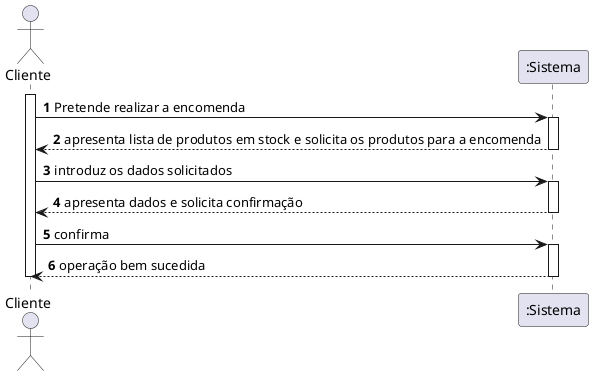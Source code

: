 @startuml
autonumber
actor "Cliente" as UNR

activate UNR
UNR -> ":Sistema" : Pretende realizar a encomenda
activate ":Sistema"
":Sistema" --> UNR : apresenta lista de produtos em stock e solicita os produtos para a encomenda
deactivate ":Sistema"


UNR -> ":Sistema" : introduz os dados solicitados
activate ":Sistema"
":Sistema" --> UNR : apresenta dados e solicita confirmação
deactivate ":Sistema"

UNR -> ":Sistema" : confirma
activate ":Sistema"
":Sistema" --> UNR : operação bem sucedida
deactivate ":Sistema"

deactivate UNR
@enduml